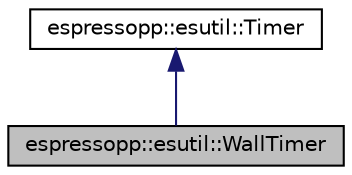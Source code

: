 digraph G
{
  edge [fontname="Helvetica",fontsize="10",labelfontname="Helvetica",labelfontsize="10"];
  node [fontname="Helvetica",fontsize="10",shape=record];
  Node1 [label="espressopp::esutil::WallTimer",height=0.2,width=0.4,color="black", fillcolor="grey75", style="filled" fontcolor="black"];
  Node2 -> Node1 [dir="back",color="midnightblue",fontsize="10",style="solid",fontname="Helvetica"];
  Node2 [label="espressopp::esutil::Timer",height=0.2,width=0.4,color="black", fillcolor="white", style="filled",URL="$classespressopp_1_1esutil_1_1Timer.html",tooltip="simple timer for obtaining typically microsecond precision timings."];
}
